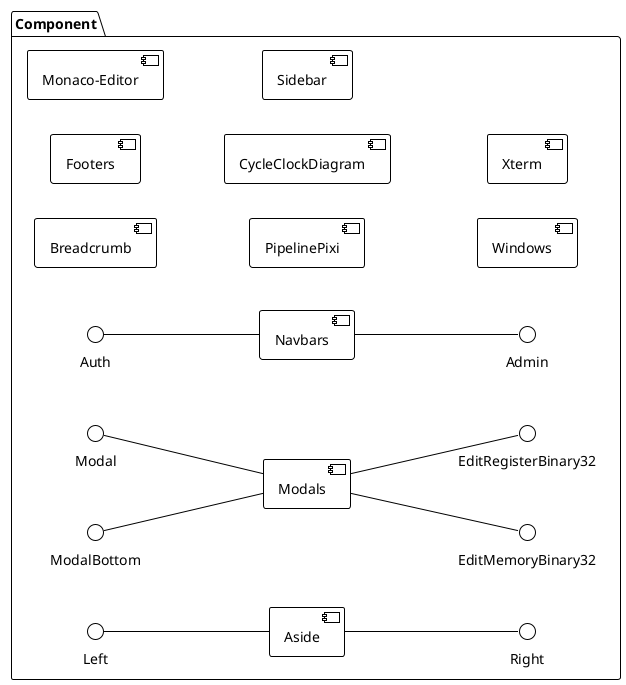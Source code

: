@startuml
'https://plantuml.com/class-diagram
!theme plain
left to right direction

package Component {
  [Aside]-up-Left
  [Aside]-down-Right
  [Breadcrumb]
  [Footers]
  [Modals]-up-ModalBottom
  [Modals]-up-Modal
  [Modals]-down-EditMemoryBinary32
  [Modals]-down-EditRegisterBinary32
  [Monaco-Editor]
  [Navbars]-up-Auth
  [Navbars]-down-Admin
  [PipelinePixi]
  [CycleClockDiagram]
  [Sidebar]
  [Windows]
  [Xterm]
}


@enduml
